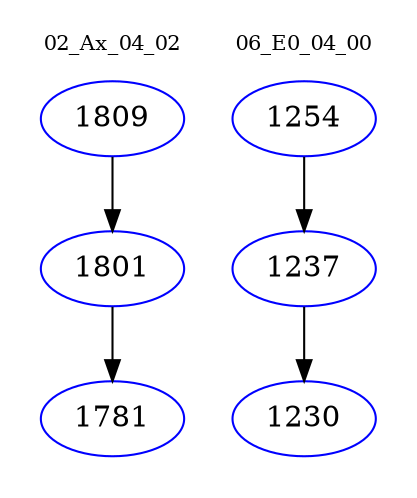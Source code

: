digraph{
subgraph cluster_0 {
color = white
label = "02_Ax_04_02";
fontsize=10;
T0_1809 [label="1809", color="blue"]
T0_1809 -> T0_1801 [color="black"]
T0_1801 [label="1801", color="blue"]
T0_1801 -> T0_1781 [color="black"]
T0_1781 [label="1781", color="blue"]
}
subgraph cluster_1 {
color = white
label = "06_E0_04_00";
fontsize=10;
T1_1254 [label="1254", color="blue"]
T1_1254 -> T1_1237 [color="black"]
T1_1237 [label="1237", color="blue"]
T1_1237 -> T1_1230 [color="black"]
T1_1230 [label="1230", color="blue"]
}
}
